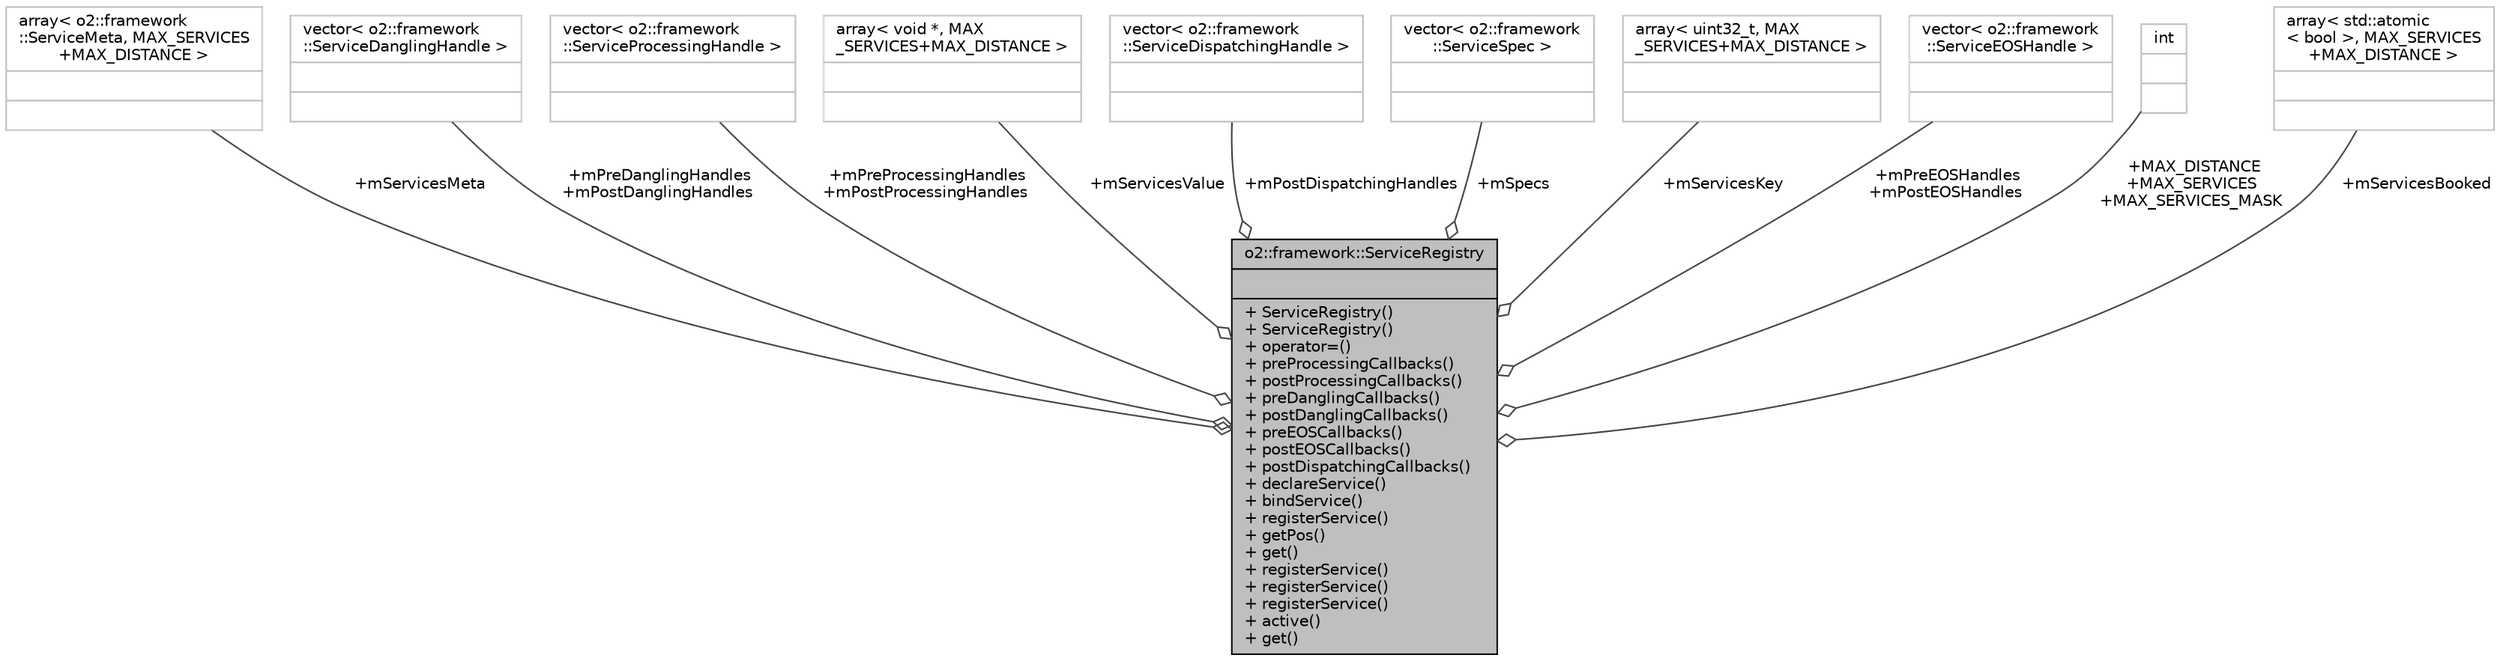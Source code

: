 digraph "o2::framework::ServiceRegistry"
{
 // INTERACTIVE_SVG=YES
  bgcolor="transparent";
  edge [fontname="Helvetica",fontsize="10",labelfontname="Helvetica",labelfontsize="10"];
  node [fontname="Helvetica",fontsize="10",shape=record];
  Node1 [label="{o2::framework::ServiceRegistry\n||+ ServiceRegistry()\l+ ServiceRegistry()\l+ operator=()\l+ preProcessingCallbacks()\l+ postProcessingCallbacks()\l+ preDanglingCallbacks()\l+ postDanglingCallbacks()\l+ preEOSCallbacks()\l+ postEOSCallbacks()\l+ postDispatchingCallbacks()\l+ declareService()\l+ bindService()\l+ registerService()\l+ getPos()\l+ get()\l+ registerService()\l+ registerService()\l+ registerService()\l+ active()\l+ get()\l}",height=0.2,width=0.4,color="black", fillcolor="grey75", style="filled", fontcolor="black"];
  Node2 -> Node1 [color="grey25",fontsize="10",style="solid",label=" +mServicesMeta" ,arrowhead="odiamond",fontname="Helvetica"];
  Node2 [label="{array\< o2::framework\l::ServiceMeta, MAX_SERVICES\l+MAX_DISTANCE \>\n||}",height=0.2,width=0.4,color="grey75"];
  Node3 -> Node1 [color="grey25",fontsize="10",style="solid",label=" +mPreDanglingHandles\n+mPostDanglingHandles" ,arrowhead="odiamond",fontname="Helvetica"];
  Node3 [label="{vector\< o2::framework\l::ServiceDanglingHandle \>\n||}",height=0.2,width=0.4,color="grey75"];
  Node4 -> Node1 [color="grey25",fontsize="10",style="solid",label=" +mPreProcessingHandles\n+mPostProcessingHandles" ,arrowhead="odiamond",fontname="Helvetica"];
  Node4 [label="{vector\< o2::framework\l::ServiceProcessingHandle \>\n||}",height=0.2,width=0.4,color="grey75"];
  Node5 -> Node1 [color="grey25",fontsize="10",style="solid",label=" +mServicesValue" ,arrowhead="odiamond",fontname="Helvetica"];
  Node5 [label="{array\< void *, MAX\l_SERVICES+MAX_DISTANCE \>\n||}",height=0.2,width=0.4,color="grey75"];
  Node6 -> Node1 [color="grey25",fontsize="10",style="solid",label=" +mPostDispatchingHandles" ,arrowhead="odiamond",fontname="Helvetica"];
  Node6 [label="{vector\< o2::framework\l::ServiceDispatchingHandle \>\n||}",height=0.2,width=0.4,color="grey75"];
  Node7 -> Node1 [color="grey25",fontsize="10",style="solid",label=" +mSpecs" ,arrowhead="odiamond",fontname="Helvetica"];
  Node7 [label="{vector\< o2::framework\l::ServiceSpec \>\n||}",height=0.2,width=0.4,color="grey75"];
  Node8 -> Node1 [color="grey25",fontsize="10",style="solid",label=" +mServicesKey" ,arrowhead="odiamond",fontname="Helvetica"];
  Node8 [label="{array\< uint32_t, MAX\l_SERVICES+MAX_DISTANCE \>\n||}",height=0.2,width=0.4,color="grey75"];
  Node9 -> Node1 [color="grey25",fontsize="10",style="solid",label=" +mPreEOSHandles\n+mPostEOSHandles" ,arrowhead="odiamond",fontname="Helvetica"];
  Node9 [label="{vector\< o2::framework\l::ServiceEOSHandle \>\n||}",height=0.2,width=0.4,color="grey75"];
  Node10 -> Node1 [color="grey25",fontsize="10",style="solid",label=" +MAX_DISTANCE\n+MAX_SERVICES\n+MAX_SERVICES_MASK" ,arrowhead="odiamond",fontname="Helvetica"];
  Node10 [label="{int\n||}",height=0.2,width=0.4,color="grey75"];
  Node11 -> Node1 [color="grey25",fontsize="10",style="solid",label=" +mServicesBooked" ,arrowhead="odiamond",fontname="Helvetica"];
  Node11 [label="{array\< std::atomic\l\< bool \>, MAX_SERVICES\l+MAX_DISTANCE \>\n||}",height=0.2,width=0.4,color="grey75"];
}
